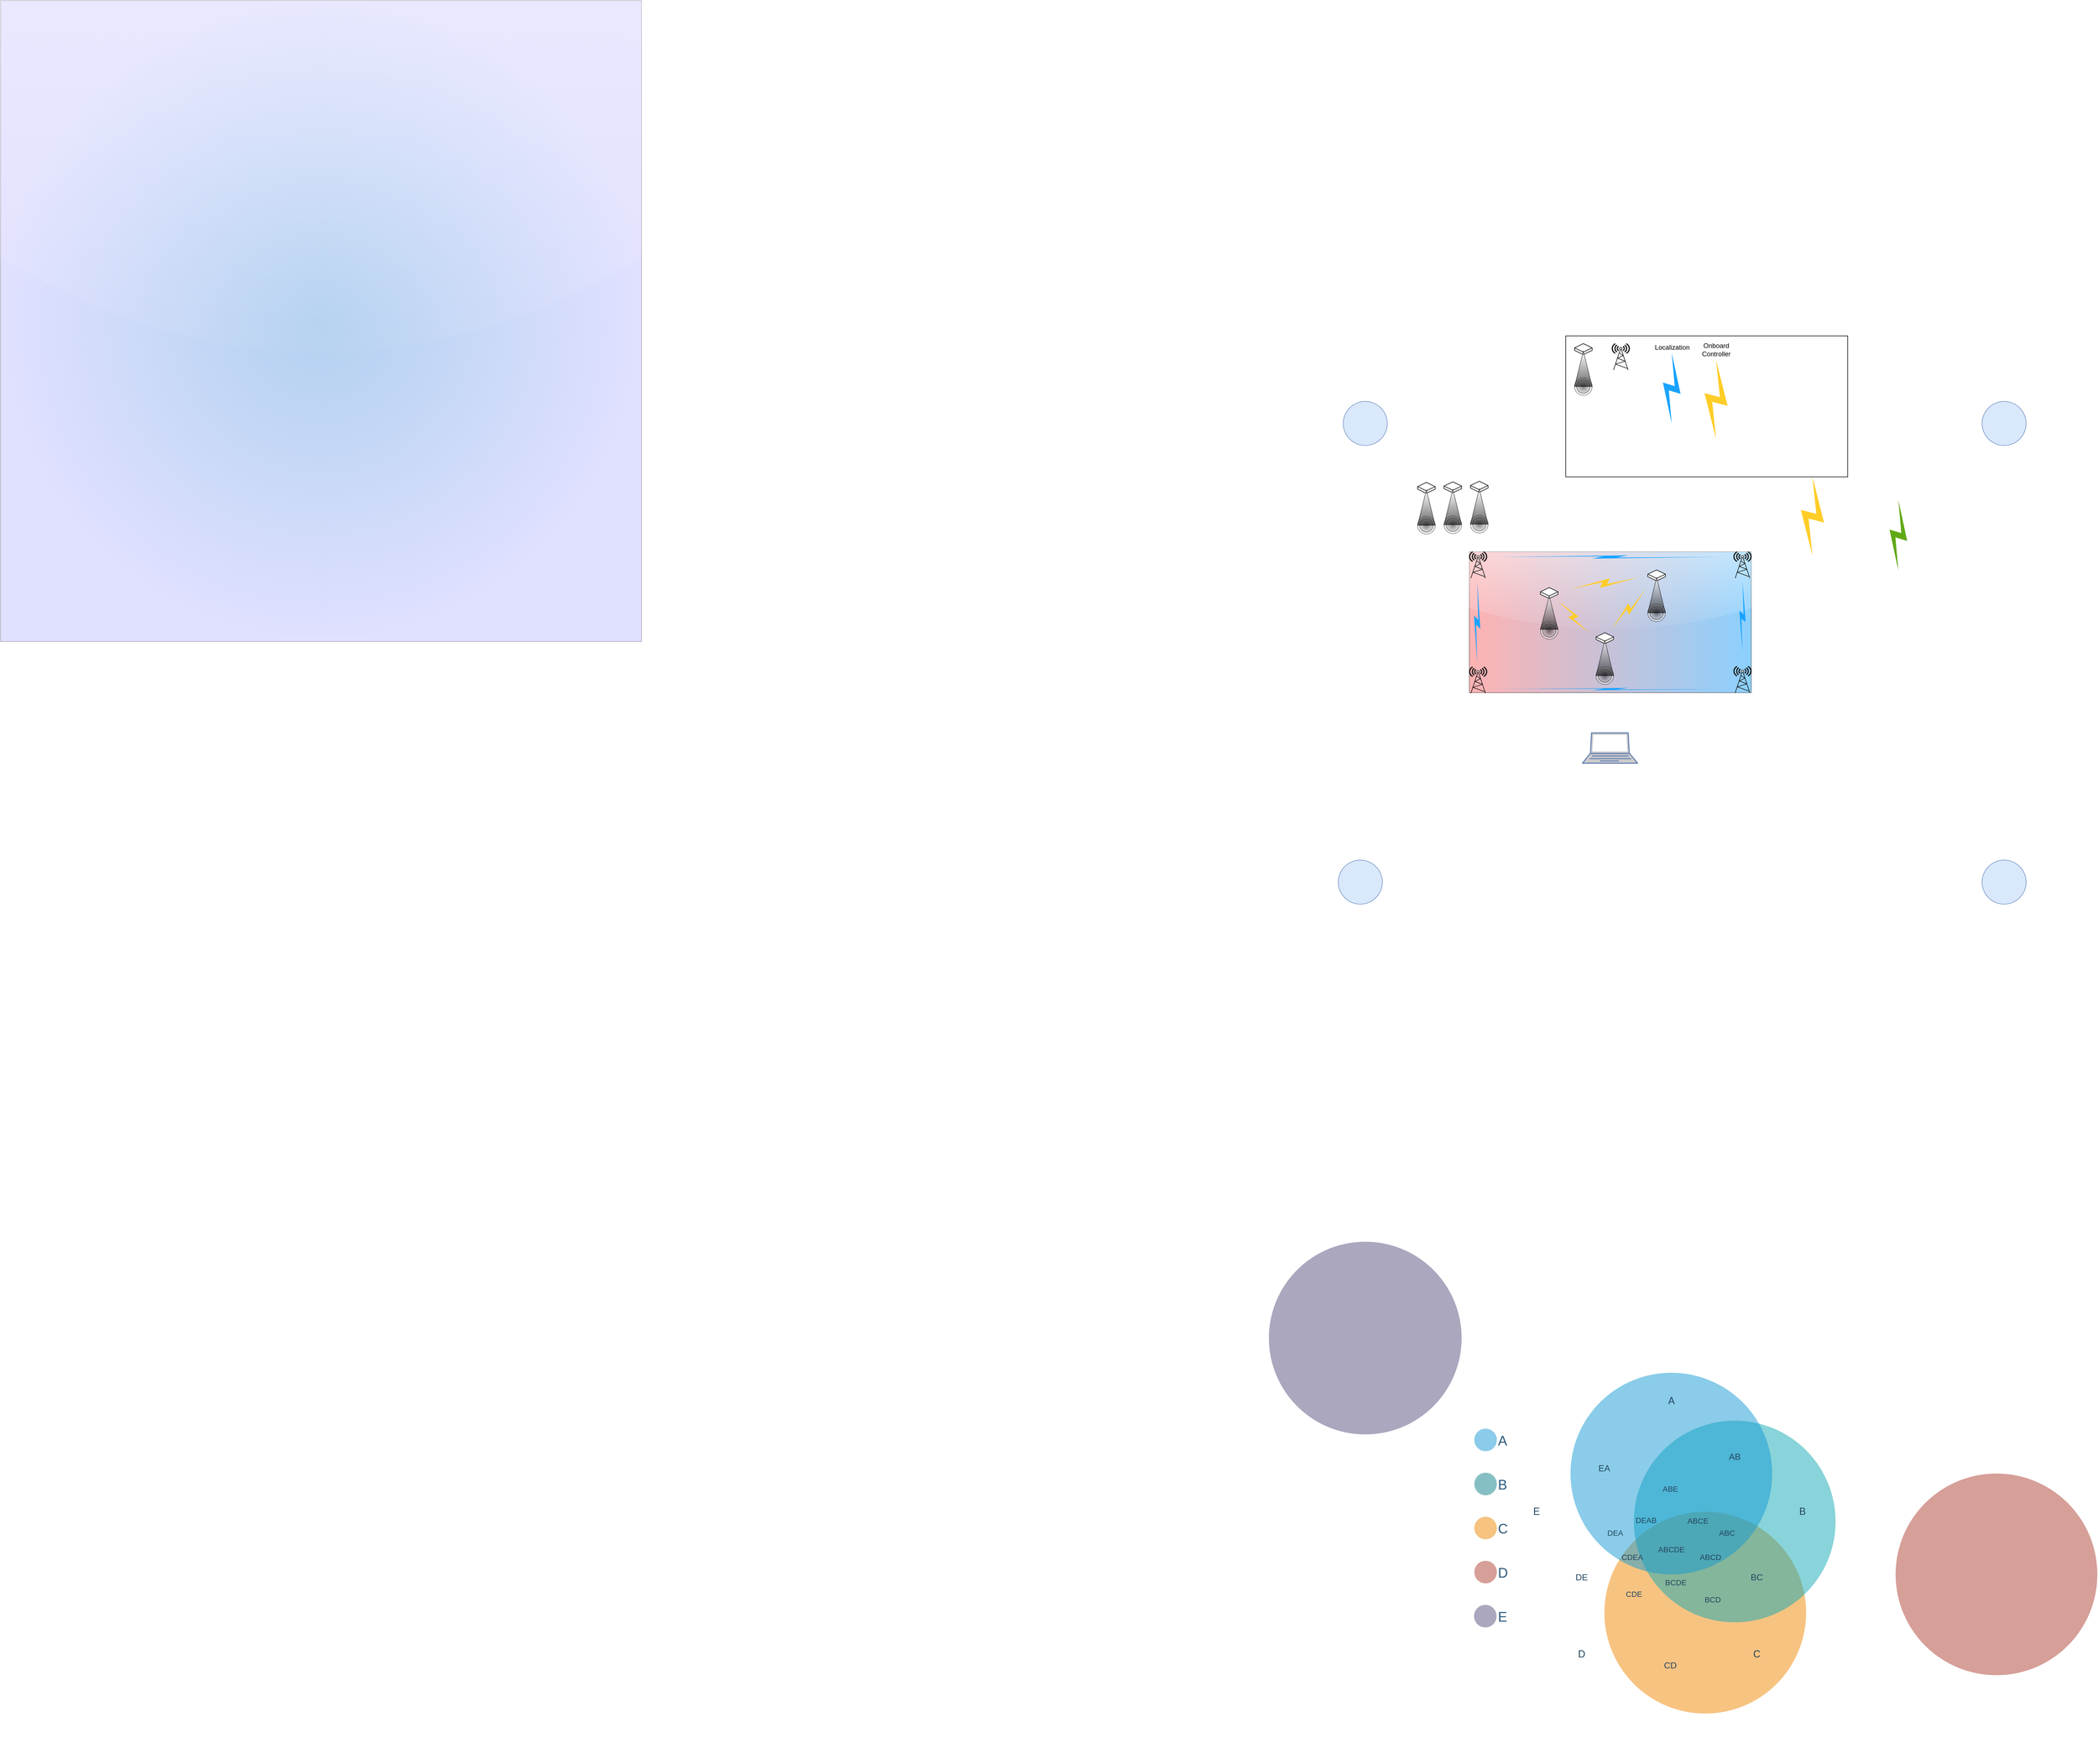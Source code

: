 <mxfile version="23.0.2" type="device">
  <diagram id="3228e29e-7158-1315-38df-8450db1d8a1d" name="Page-1">
    <mxGraphModel dx="4169" dy="2889" grid="1" gridSize="7" guides="1" tooltips="1" connect="1" arrows="1" fold="1" page="1" pageScale="1" pageWidth="1169" pageHeight="827" background="none" math="0" shadow="0">
      <root>
        <mxCell id="0" />
        <mxCell id="1" parent="0" />
        <mxCell id="9ZIgte_eGP6Cs3WeKvQb-21779" value="" style="rounded=0;whiteSpace=wrap;html=1;glass=0;gradientDirection=east;strokeColor=#000000;fillColor=#FFFFFF;" vertex="1" parent="1">
          <mxGeometry x="371" y="-1813" width="512" height="256" as="geometry" />
        </mxCell>
        <mxCell id="9ZIgte_eGP6Cs3WeKvQb-21724" value="" style="ellipse;shape=doubleEllipse;whiteSpace=wrap;html=1;gradientColor=#FFFFFF;gradientDirection=radial;fillColor=#000000;opacity=50;" vertex="1" parent="1">
          <mxGeometry x="102" y="-1485" width="32" height="32" as="geometry" />
        </mxCell>
        <mxCell id="9ZIgte_eGP6Cs3WeKvQb-21686" value="&lt;p style=&quot;line-height: 120%;&quot;&gt;&lt;br&gt;&lt;/p&gt;" style="whiteSpace=wrap;html=1;aspect=fixed;gradientColor=#9999FF;gradientDirection=radial;fillColor=#0066CC;shadow=0;glass=1;rounded=0;opacity=30;" vertex="1" parent="1">
          <mxGeometry x="-2471" y="-2422" width="1164" height="1164" as="geometry" />
        </mxCell>
        <mxCell id="21653" value="A" style="ellipse;whiteSpace=wrap;html=1;aspect=fixed;rounded=1;shadow=0;glass=0;labelBackgroundColor=none;strokeColor=none;strokeWidth=2;fillColor=#1699D3;gradientColor=none;fontFamily=Helvetica;fontSize=25;fontColor=#2F5B7C;align=left;opacity=50;labelPosition=right;verticalLabelPosition=middle;verticalAlign=middle;" parent="1" vertex="1">
          <mxGeometry x="205" y="171.5" width="41" height="41" as="geometry" />
        </mxCell>
        <mxCell id="21654" value="B" style="ellipse;whiteSpace=wrap;html=1;aspect=fixed;rounded=1;shadow=0;glass=0;labelBackgroundColor=none;strokeColor=none;strokeWidth=2;fillColor=#0E8088;gradientColor=none;fontFamily=Helvetica;fontSize=25;fontColor=#2F5B7C;align=left;opacity=50;labelPosition=right;verticalLabelPosition=middle;verticalAlign=middle;" parent="1" vertex="1">
          <mxGeometry x="205" y="251.5" width="41" height="41" as="geometry" />
        </mxCell>
        <mxCell id="21655" value="E" style="ellipse;whiteSpace=wrap;html=1;aspect=fixed;rounded=1;shadow=0;glass=0;labelBackgroundColor=none;strokeColor=none;strokeWidth=2;fillColor=#56517E;gradientColor=none;fontFamily=Helvetica;fontSize=25;fontColor=#2F5B7C;align=left;opacity=50;labelPosition=right;verticalLabelPosition=middle;verticalAlign=middle;" parent="1" vertex="1">
          <mxGeometry x="204.5" y="491.5" width="41" height="41" as="geometry" />
        </mxCell>
        <mxCell id="21656" value="C" style="ellipse;whiteSpace=wrap;html=1;aspect=fixed;rounded=1;shadow=0;glass=0;labelBackgroundColor=none;strokeColor=none;strokeWidth=2;fillColor=#F08705;gradientColor=none;fontFamily=Helvetica;fontSize=25;fontColor=#2F5B7C;align=left;opacity=50;labelPosition=right;verticalLabelPosition=middle;verticalAlign=middle;" parent="1" vertex="1">
          <mxGeometry x="205" y="331.5" width="41" height="41" as="geometry" />
        </mxCell>
        <mxCell id="21657" value="D" style="ellipse;whiteSpace=wrap;html=1;aspect=fixed;rounded=1;shadow=0;glass=0;labelBackgroundColor=none;strokeColor=none;strokeWidth=2;fillColor=#AE4132;gradientColor=none;fontFamily=Helvetica;fontSize=25;fontColor=#2F5B7C;align=left;opacity=50;labelPosition=right;verticalLabelPosition=middle;verticalAlign=middle;" parent="1" vertex="1">
          <mxGeometry x="205" y="411.5" width="41" height="41" as="geometry" />
        </mxCell>
        <mxCell id="21658" value="" style="group" parent="1" vertex="1" connectable="0">
          <mxGeometry x="270" y="70" width="679.281" height="709.286" as="geometry" />
        </mxCell>
        <mxCell id="21659" value="" style="ellipse;whiteSpace=wrap;html=1;aspect=fixed;rounded=1;shadow=0;glass=0;labelBackgroundColor=#FFFFFF;strokeColor=none;strokeWidth=2;fillColor=#F08705;gradientColor=none;fontFamily=Helvetica;fontSize=25;fontColor=#2F5B7C;align=left;opacity=50;" parent="21658" vertex="1">
          <mxGeometry x="171.218" y="252.55" width="366.286" height="366.286" as="geometry" />
        </mxCell>
        <mxCell id="21660" value="" style="ellipse;whiteSpace=wrap;html=1;aspect=fixed;rounded=1;shadow=0;glass=0;labelBackgroundColor=#FFFFFF;strokeColor=none;strokeWidth=2;fillColor=#12AAB5;gradientColor=none;fontFamily=Helvetica;fontSize=25;fontColor=#2F5B7C;align=left;opacity=50;" parent="21658" vertex="1">
          <mxGeometry x="224.714" y="86.978" width="366.286" height="366.286" as="geometry" />
        </mxCell>
        <mxCell id="21661" value="" style="ellipse;whiteSpace=wrap;html=1;aspect=fixed;rounded=1;shadow=0;glass=0;labelBackgroundColor=#FFFFFF;strokeColor=none;strokeWidth=2;fillColor=#1699D3;gradientColor=none;fontFamily=Helvetica;fontSize=25;fontColor=#2F5B7C;align=left;opacity=50;" parent="21658" vertex="1">
          <mxGeometry x="109.646" width="366.286" height="366.286" as="geometry" />
        </mxCell>
        <mxCell id="21664" value="C" style="text;html=1;strokeColor=none;fillColor=none;align=center;verticalAlign=middle;whiteSpace=wrap;rounded=0;shadow=1;labelBackgroundColor=none;fontSize=18;fontColor=#23445D;" parent="21658" vertex="1">
          <mxGeometry x="428" y="501" width="40" height="20" as="geometry" />
        </mxCell>
        <mxCell id="21665" value="ABCE" style="text;html=1;strokeColor=none;fillColor=none;align=center;verticalAlign=middle;whiteSpace=wrap;rounded=0;shadow=1;labelBackgroundColor=none;fontSize=14;fontColor=#23445D;" parent="21658" vertex="1">
          <mxGeometry x="321" y="259" width="40" height="20" as="geometry" />
        </mxCell>
        <mxCell id="21666" value="ABCD" style="text;html=1;strokeColor=none;fillColor=none;align=center;verticalAlign=middle;whiteSpace=wrap;rounded=0;shadow=1;labelBackgroundColor=none;fontSize=14;fontColor=#23445D;" parent="21658" vertex="1">
          <mxGeometry x="344" y="325" width="40" height="20" as="geometry" />
        </mxCell>
        <mxCell id="21667" value="DEAB" style="text;html=1;strokeColor=none;fillColor=none;align=center;verticalAlign=middle;whiteSpace=wrap;rounded=0;shadow=1;labelBackgroundColor=none;fontSize=14;fontColor=#23445D;" parent="21658" vertex="1">
          <mxGeometry x="227" y="258" width="40" height="20" as="geometry" />
        </mxCell>
        <mxCell id="21668" value="A" style="text;html=1;strokeColor=none;fillColor=none;align=center;verticalAlign=middle;whiteSpace=wrap;rounded=0;shadow=1;labelBackgroundColor=none;fontSize=18;fontColor=#23445D;" parent="21658" vertex="1">
          <mxGeometry x="273" y="41" width="40" height="20" as="geometry" />
        </mxCell>
        <mxCell id="21669" value="B" style="text;html=1;strokeColor=none;fillColor=none;align=center;verticalAlign=middle;whiteSpace=wrap;rounded=0;shadow=1;labelBackgroundColor=none;fontSize=18;fontColor=#23445D;" parent="21658" vertex="1">
          <mxGeometry x="511" y="241.5" width="40" height="20" as="geometry" />
        </mxCell>
        <mxCell id="21670" value="D" style="text;html=1;strokeColor=none;fillColor=none;align=center;verticalAlign=middle;whiteSpace=wrap;rounded=0;shadow=1;labelBackgroundColor=none;fontSize=18;fontColor=#23445D;" parent="21658" vertex="1">
          <mxGeometry x="109.5" y="501" width="40" height="20" as="geometry" />
        </mxCell>
        <mxCell id="21671" value="E" style="text;html=1;strokeColor=none;fillColor=none;align=center;verticalAlign=middle;whiteSpace=wrap;rounded=0;shadow=1;labelBackgroundColor=none;fontSize=18;fontColor=#23445D;" parent="21658" vertex="1">
          <mxGeometry x="28" y="241.5" width="40" height="20" as="geometry" />
        </mxCell>
        <mxCell id="21672" value="AB" style="text;html=1;strokeColor=none;fillColor=none;align=center;verticalAlign=middle;whiteSpace=wrap;rounded=0;shadow=1;labelBackgroundColor=none;fontSize=16;fontColor=#23445D;" parent="21658" vertex="1">
          <mxGeometry x="388" y="142" width="40" height="20" as="geometry" />
        </mxCell>
        <mxCell id="21673" value="BC" style="text;html=1;strokeColor=none;fillColor=none;align=center;verticalAlign=middle;whiteSpace=wrap;rounded=0;shadow=1;labelBackgroundColor=none;fontSize=16;fontColor=#23445D;" parent="21658" vertex="1">
          <mxGeometry x="428" y="361" width="40" height="20" as="geometry" />
        </mxCell>
        <mxCell id="21674" value="CD" style="text;html=1;strokeColor=none;fillColor=none;align=center;verticalAlign=middle;whiteSpace=wrap;rounded=0;shadow=1;labelBackgroundColor=none;fontSize=16;fontColor=#23445D;" parent="21658" vertex="1">
          <mxGeometry x="271" y="521" width="40" height="20" as="geometry" />
        </mxCell>
        <mxCell id="21675" value="DE" style="text;html=1;strokeColor=none;fillColor=none;align=center;verticalAlign=middle;whiteSpace=wrap;rounded=0;shadow=1;labelBackgroundColor=none;fontSize=16;fontColor=#23445D;" parent="21658" vertex="1">
          <mxGeometry x="110" y="361" width="40" height="20" as="geometry" />
        </mxCell>
        <mxCell id="21676" value="EA" style="text;html=1;strokeColor=none;fillColor=none;align=center;verticalAlign=middle;whiteSpace=wrap;rounded=0;shadow=1;labelBackgroundColor=none;fontSize=16;fontColor=#23445D;" parent="21658" vertex="1">
          <mxGeometry x="151" y="163" width="40" height="20" as="geometry" />
        </mxCell>
        <mxCell id="21677" value="ABE" style="text;html=1;strokeColor=none;fillColor=none;align=center;verticalAlign=middle;whiteSpace=wrap;rounded=0;shadow=1;labelBackgroundColor=none;fontSize=14;fontColor=#23445D;" parent="21658" vertex="1">
          <mxGeometry x="271" y="201" width="40" height="20" as="geometry" />
        </mxCell>
        <mxCell id="21678" value="ABC" style="text;html=1;strokeColor=none;fillColor=none;align=center;verticalAlign=middle;whiteSpace=wrap;rounded=0;shadow=1;labelBackgroundColor=none;fontSize=14;fontColor=#23445D;" parent="21658" vertex="1">
          <mxGeometry x="374" y="281" width="40" height="20" as="geometry" />
        </mxCell>
        <mxCell id="21679" value="BCD" style="text;html=1;strokeColor=none;fillColor=none;align=center;verticalAlign=middle;whiteSpace=wrap;rounded=0;shadow=1;labelBackgroundColor=none;fontSize=14;fontColor=#23445D;" parent="21658" vertex="1">
          <mxGeometry x="348" y="402" width="40" height="20" as="geometry" />
        </mxCell>
        <mxCell id="21680" value="CDE" style="text;html=1;strokeColor=none;fillColor=none;align=center;verticalAlign=middle;whiteSpace=wrap;rounded=0;shadow=1;labelBackgroundColor=none;fontSize=14;fontColor=#23445D;" parent="21658" vertex="1">
          <mxGeometry x="205" y="392" width="40" height="20" as="geometry" />
        </mxCell>
        <mxCell id="21681" value="DEA" style="text;html=1;strokeColor=none;fillColor=none;align=center;verticalAlign=middle;whiteSpace=wrap;rounded=0;shadow=1;labelBackgroundColor=none;fontSize=14;fontColor=#23445D;" parent="21658" vertex="1">
          <mxGeometry x="171" y="281" width="40" height="20" as="geometry" />
        </mxCell>
        <mxCell id="21682" value="BCDE" style="text;html=1;strokeColor=none;fillColor=none;align=center;verticalAlign=middle;whiteSpace=wrap;rounded=0;shadow=1;labelBackgroundColor=none;fontSize=14;fontColor=#23445D;" parent="21658" vertex="1">
          <mxGeometry x="281" y="371" width="40" height="20" as="geometry" />
        </mxCell>
        <mxCell id="21683" value="CDEA" style="text;html=1;strokeColor=none;fillColor=none;align=center;verticalAlign=middle;whiteSpace=wrap;rounded=0;shadow=1;labelBackgroundColor=none;fontSize=14;fontColor=#23445D;" parent="21658" vertex="1">
          <mxGeometry x="202" y="325" width="40" height="20" as="geometry" />
        </mxCell>
        <mxCell id="21684" value="ABCDE" style="text;html=1;strokeColor=none;fillColor=none;align=center;verticalAlign=middle;whiteSpace=wrap;rounded=0;shadow=1;labelBackgroundColor=none;fontSize=14;fontColor=#23445D;" parent="21658" vertex="1">
          <mxGeometry x="273" y="311" width="40" height="20" as="geometry" />
        </mxCell>
        <mxCell id="21663" value="" style="ellipse;whiteSpace=wrap;html=1;aspect=fixed;rounded=1;shadow=0;glass=0;labelBackgroundColor=#FFFFFF;strokeColor=none;strokeWidth=2;fillColor=#AE4132;gradientColor=none;fontFamily=Helvetica;fontSize=25;fontColor=#2F5B7C;align=left;opacity=50;" parent="1" vertex="1">
          <mxGeometry x="970.005" y="253.0" width="366.286" height="366.286" as="geometry" />
        </mxCell>
        <mxCell id="21662" value="" style="ellipse;whiteSpace=wrap;html=1;aspect=fixed;rounded=1;shadow=0;glass=0;labelBackgroundColor=#FFFFFF;strokeColor=none;strokeWidth=2;fillColor=#56517E;gradientColor=none;fontFamily=Helvetica;fontSize=25;fontColor=#2F5B7C;align=left;opacity=50;rotation=0;" parent="1" vertex="1">
          <mxGeometry x="-168" y="-168" width="350" height="350" as="geometry" />
        </mxCell>
        <mxCell id="9ZIgte_eGP6Cs3WeKvQb-21687" value="" style="rounded=0;whiteSpace=wrap;html=1;glass=1;gradientColor=#19A3FF;fillColor=#FF6666;gradientDirection=east;opacity=50;" vertex="1" parent="1">
          <mxGeometry x="196" y="-1421" width="512" height="256" as="geometry" />
        </mxCell>
        <mxCell id="9ZIgte_eGP6Cs3WeKvQb-21692" value="" style="ellipse;whiteSpace=wrap;html=1;aspect=fixed;fillColor=#dae8fc;strokeColor=#6c8ebf;" vertex="1" parent="1">
          <mxGeometry x="1127" y="-1694" width="80" height="80" as="geometry" />
        </mxCell>
        <mxCell id="9ZIgte_eGP6Cs3WeKvQb-21693" value="" style="ellipse;whiteSpace=wrap;html=1;aspect=fixed;fillColor=#dae8fc;strokeColor=#6c8ebf;" vertex="1" parent="1">
          <mxGeometry x="-33" y="-1694" width="80" height="80" as="geometry" />
        </mxCell>
        <mxCell id="9ZIgte_eGP6Cs3WeKvQb-21694" value="" style="ellipse;whiteSpace=wrap;html=1;aspect=fixed;fillColor=#dae8fc;strokeColor=#6c8ebf;" vertex="1" parent="1">
          <mxGeometry x="-42" y="-861" width="80" height="80" as="geometry" />
        </mxCell>
        <mxCell id="9ZIgte_eGP6Cs3WeKvQb-21695" value="" style="ellipse;whiteSpace=wrap;html=1;aspect=fixed;fillColor=#dae8fc;strokeColor=#6c8ebf;" vertex="1" parent="1">
          <mxGeometry x="1127" y="-861" width="80" height="80" as="geometry" />
        </mxCell>
        <mxCell id="9ZIgte_eGP6Cs3WeKvQb-21707" value="" style="html=1;whiteSpace=wrap;shape=isoCube2;backgroundOutline=1;isoAngle=15;gradientDirection=south;" vertex="1" parent="1">
          <mxGeometry x="102" y="-1547" width="32" height="20" as="geometry" />
        </mxCell>
        <mxCell id="9ZIgte_eGP6Cs3WeKvQb-21731" value="" style="triangle;whiteSpace=wrap;html=1;rotation=-90;gradientColor=default;gradientDirection=west;fillColor=default;opacity=60;" vertex="1" parent="1">
          <mxGeometry x="86" y="-1517" width="64" height="32" as="geometry" />
        </mxCell>
        <mxCell id="9ZIgte_eGP6Cs3WeKvQb-21741" value="" style="ellipse;shape=doubleEllipse;whiteSpace=wrap;html=1;gradientColor=#FFFFFF;gradientDirection=radial;fillColor=#000000;opacity=50;" vertex="1" parent="1">
          <mxGeometry x="150" y="-1486" width="32" height="32" as="geometry" />
        </mxCell>
        <mxCell id="9ZIgte_eGP6Cs3WeKvQb-21742" value="" style="html=1;whiteSpace=wrap;shape=isoCube2;backgroundOutline=1;isoAngle=15;gradientDirection=south;" vertex="1" parent="1">
          <mxGeometry x="150" y="-1548" width="32" height="20" as="geometry" />
        </mxCell>
        <mxCell id="9ZIgte_eGP6Cs3WeKvQb-21743" value="" style="triangle;whiteSpace=wrap;html=1;rotation=-90;gradientColor=default;gradientDirection=west;fillColor=default;opacity=60;" vertex="1" parent="1">
          <mxGeometry x="134" y="-1518" width="64" height="32" as="geometry" />
        </mxCell>
        <mxCell id="9ZIgte_eGP6Cs3WeKvQb-21747" value="" style="ellipse;shape=doubleEllipse;whiteSpace=wrap;html=1;gradientColor=#FFFFFF;gradientDirection=radial;fillColor=#000000;opacity=50;" vertex="1" parent="1">
          <mxGeometry x="198" y="-1487" width="32" height="32" as="geometry" />
        </mxCell>
        <mxCell id="9ZIgte_eGP6Cs3WeKvQb-21748" value="" style="html=1;whiteSpace=wrap;shape=isoCube2;backgroundOutline=1;isoAngle=15;gradientDirection=south;" vertex="1" parent="1">
          <mxGeometry x="198" y="-1549" width="32" height="20" as="geometry" />
        </mxCell>
        <mxCell id="9ZIgte_eGP6Cs3WeKvQb-21749" value="" style="triangle;whiteSpace=wrap;html=1;rotation=-90;gradientColor=default;gradientDirection=west;fillColor=default;opacity=60;" vertex="1" parent="1">
          <mxGeometry x="182" y="-1519" width="64" height="32" as="geometry" />
        </mxCell>
        <mxCell id="9ZIgte_eGP6Cs3WeKvQb-21750" value="" style="ellipse;shape=doubleEllipse;whiteSpace=wrap;html=1;gradientColor=#FFFFFF;gradientDirection=radial;fillColor=#000000;opacity=50;" vertex="1" parent="1">
          <mxGeometry x="387" y="-1737" width="32" height="32" as="geometry" />
        </mxCell>
        <mxCell id="9ZIgte_eGP6Cs3WeKvQb-21751" value="" style="html=1;whiteSpace=wrap;shape=isoCube2;backgroundOutline=1;isoAngle=15;gradientDirection=south;" vertex="1" parent="1">
          <mxGeometry x="387" y="-1799" width="32" height="20" as="geometry" />
        </mxCell>
        <mxCell id="9ZIgte_eGP6Cs3WeKvQb-21752" value="" style="triangle;whiteSpace=wrap;html=1;rotation=-90;gradientColor=default;gradientDirection=west;fillColor=default;opacity=60;" vertex="1" parent="1">
          <mxGeometry x="371" y="-1769" width="64" height="32" as="geometry" />
        </mxCell>
        <mxCell id="9ZIgte_eGP6Cs3WeKvQb-21759" value="" style="ellipse;shape=doubleEllipse;whiteSpace=wrap;html=1;gradientColor=#FFFFFF;gradientDirection=radial;fillColor=#000000;opacity=50;" vertex="1" parent="1">
          <mxGeometry x="426" y="-1212" width="32" height="32" as="geometry" />
        </mxCell>
        <mxCell id="9ZIgte_eGP6Cs3WeKvQb-21760" value="" style="html=1;whiteSpace=wrap;shape=isoCube2;backgroundOutline=1;isoAngle=15;gradientDirection=south;" vertex="1" parent="1">
          <mxGeometry x="426" y="-1274" width="32" height="20" as="geometry" />
        </mxCell>
        <mxCell id="9ZIgte_eGP6Cs3WeKvQb-21761" value="" style="triangle;whiteSpace=wrap;html=1;rotation=-90;gradientColor=default;gradientDirection=west;fillColor=default;opacity=60;" vertex="1" parent="1">
          <mxGeometry x="410" y="-1244" width="64" height="32" as="geometry" />
        </mxCell>
        <mxCell id="9ZIgte_eGP6Cs3WeKvQb-21762" value="" style="ellipse;shape=doubleEllipse;whiteSpace=wrap;html=1;gradientColor=#FFFFFF;gradientDirection=radial;fillColor=#000000;opacity=50;" vertex="1" parent="1">
          <mxGeometry x="520" y="-1326" width="32" height="32" as="geometry" />
        </mxCell>
        <mxCell id="9ZIgte_eGP6Cs3WeKvQb-21763" value="" style="html=1;whiteSpace=wrap;shape=isoCube2;backgroundOutline=1;isoAngle=15;gradientDirection=south;" vertex="1" parent="1">
          <mxGeometry x="520" y="-1388" width="32" height="20" as="geometry" />
        </mxCell>
        <mxCell id="9ZIgte_eGP6Cs3WeKvQb-21764" value="" style="triangle;whiteSpace=wrap;html=1;rotation=-90;gradientColor=default;gradientDirection=west;fillColor=default;opacity=60;" vertex="1" parent="1">
          <mxGeometry x="504" y="-1358" width="64" height="32" as="geometry" />
        </mxCell>
        <mxCell id="9ZIgte_eGP6Cs3WeKvQb-21765" value="" style="ellipse;shape=doubleEllipse;whiteSpace=wrap;html=1;gradientColor=#FFFFFF;gradientDirection=radial;fillColor=#000000;opacity=50;" vertex="1" parent="1">
          <mxGeometry x="325" y="-1294" width="32" height="32" as="geometry" />
        </mxCell>
        <mxCell id="9ZIgte_eGP6Cs3WeKvQb-21766" value="" style="html=1;whiteSpace=wrap;shape=isoCube2;backgroundOutline=1;isoAngle=15;gradientDirection=south;" vertex="1" parent="1">
          <mxGeometry x="325" y="-1356" width="32" height="20" as="geometry" />
        </mxCell>
        <mxCell id="9ZIgte_eGP6Cs3WeKvQb-21767" value="" style="triangle;whiteSpace=wrap;html=1;rotation=-90;gradientColor=default;gradientDirection=west;fillColor=default;opacity=60;" vertex="1" parent="1">
          <mxGeometry x="311" y="-1326" width="60" height="32" as="geometry" />
        </mxCell>
        <mxCell id="9ZIgte_eGP6Cs3WeKvQb-21774" value="" style="verticalAlign=top;verticalLabelPosition=bottom;labelPosition=center;align=center;html=1;outlineConnect=0;gradientDirection=north;strokeWidth=2;shape=mxgraph.networks.radio_tower;" vertex="1" parent="1">
          <mxGeometry x="196" y="-1421" width="32" height="48" as="geometry" />
        </mxCell>
        <mxCell id="9ZIgte_eGP6Cs3WeKvQb-21775" value="" style="verticalAlign=top;verticalLabelPosition=bottom;labelPosition=center;align=center;html=1;outlineConnect=0;gradientDirection=north;strokeWidth=2;shape=mxgraph.networks.radio_tower;" vertex="1" parent="1">
          <mxGeometry x="455" y="-1799" width="32" height="48" as="geometry" />
        </mxCell>
        <mxCell id="9ZIgte_eGP6Cs3WeKvQb-21777" value="" style="verticalAlign=top;verticalLabelPosition=bottom;labelPosition=center;align=center;html=1;outlineConnect=0;gradientDirection=north;strokeWidth=2;shape=mxgraph.networks.radio_tower;" vertex="1" parent="1">
          <mxGeometry x="196" y="-1212" width="32" height="48" as="geometry" />
        </mxCell>
        <mxCell id="9ZIgte_eGP6Cs3WeKvQb-21778" value="" style="verticalAlign=top;verticalLabelPosition=bottom;labelPosition=center;align=center;html=1;outlineConnect=0;gradientDirection=north;strokeWidth=2;shape=mxgraph.networks.radio_tower;" vertex="1" parent="1">
          <mxGeometry x="676" y="-1213" width="32" height="48" as="geometry" />
        </mxCell>
        <mxCell id="9ZIgte_eGP6Cs3WeKvQb-21782" value="" style="verticalAlign=top;verticalLabelPosition=bottom;labelPosition=center;align=center;html=1;outlineConnect=0;gradientDirection=north;strokeWidth=2;shape=mxgraph.networks.comm_link;fillColor=#FFCD28;strokeColor=none;gradientColor=none;rotation=80;" vertex="1" parent="1">
          <mxGeometry x="435" y="-1428" width="14" height="128" as="geometry" />
        </mxCell>
        <mxCell id="9ZIgte_eGP6Cs3WeKvQb-21783" value="" style="verticalAlign=top;verticalLabelPosition=bottom;labelPosition=center;align=center;html=1;outlineConnect=0;gradientDirection=north;strokeWidth=2;shape=mxgraph.networks.comm_link;fillColor=#60a917;strokeColor=none;fontColor=#ffffff;" vertex="1" parent="1">
          <mxGeometry x="959" y="-1515" width="32" height="128" as="geometry" />
        </mxCell>
        <mxCell id="9ZIgte_eGP6Cs3WeKvQb-21785" value="" style="verticalAlign=top;verticalLabelPosition=bottom;labelPosition=center;align=center;html=1;outlineConnect=0;gradientDirection=north;strokeWidth=2;shape=mxgraph.networks.radio_tower;" vertex="1" parent="1">
          <mxGeometry x="676" y="-1421" width="32" height="48" as="geometry" />
        </mxCell>
        <mxCell id="9ZIgte_eGP6Cs3WeKvQb-21786" value="Localization" style="text;html=1;align=center;verticalAlign=middle;resizable=0;points=[];autosize=1;strokeColor=none;fillColor=none;" vertex="1" parent="1">
          <mxGeometry x="522" y="-1810" width="84" height="35" as="geometry" />
        </mxCell>
        <mxCell id="9ZIgte_eGP6Cs3WeKvQb-21787" value="" style="verticalAlign=top;verticalLabelPosition=bottom;labelPosition=center;align=center;html=1;outlineConnect=0;gradientDirection=north;strokeWidth=2;shape=mxgraph.networks.comm_link;fillColor=#19A3FF;strokeColor=none;" vertex="1" parent="1">
          <mxGeometry x="547.5" y="-1782" width="32" height="128" as="geometry" />
        </mxCell>
        <mxCell id="9ZIgte_eGP6Cs3WeKvQb-21788" value="Onboard&lt;br&gt;Controller" style="text;html=1;align=center;verticalAlign=middle;resizable=0;points=[];autosize=1;strokeColor=none;fillColor=none;" vertex="1" parent="1">
          <mxGeometry x="609" y="-1812.5" width="70" height="49" as="geometry" />
        </mxCell>
        <mxCell id="9ZIgte_eGP6Cs3WeKvQb-21791" value="" style="verticalAlign=top;verticalLabelPosition=bottom;labelPosition=center;align=center;html=1;outlineConnect=0;gradientDirection=north;strokeWidth=2;shape=mxgraph.networks.comm_link;fillColor=#FFCD28;strokeColor=none;gradientColor=none;rotation=135;" vertex="1" parent="1">
          <mxGeometry x="378" y="-1344" width="14" height="82" as="geometry" />
        </mxCell>
        <mxCell id="9ZIgte_eGP6Cs3WeKvQb-21793" value="" style="verticalAlign=top;verticalLabelPosition=bottom;labelPosition=center;align=center;html=1;outlineConnect=0;gradientDirection=north;strokeWidth=2;shape=mxgraph.networks.comm_link;fillColor=#FFCD28;strokeColor=none;gradientColor=none;rotation=40;" vertex="1" parent="1">
          <mxGeometry x="478.5" y="-1365" width="14" height="96" as="geometry" />
        </mxCell>
        <mxCell id="9ZIgte_eGP6Cs3WeKvQb-21794" value="" style="verticalAlign=top;verticalLabelPosition=bottom;labelPosition=center;align=center;html=1;outlineConnect=0;gradientDirection=north;strokeWidth=2;shape=mxgraph.networks.comm_link;fillColor=#FFCD28;strokeColor=none;gradientColor=none;rotation=0;" vertex="1" parent="1">
          <mxGeometry x="798" y="-1557" width="42" height="143" as="geometry" />
        </mxCell>
        <mxCell id="9ZIgte_eGP6Cs3WeKvQb-21795" value="" style="verticalAlign=top;verticalLabelPosition=bottom;labelPosition=center;align=center;html=1;outlineConnect=0;gradientDirection=north;strokeWidth=2;shape=mxgraph.networks.comm_link;fillColor=#FFCD28;strokeColor=none;gradientColor=none;rotation=0;" vertex="1" parent="1">
          <mxGeometry x="623" y="-1769" width="42" height="143" as="geometry" />
        </mxCell>
        <mxCell id="9ZIgte_eGP6Cs3WeKvQb-21796" value="" style="verticalAlign=top;verticalLabelPosition=bottom;labelPosition=center;align=center;html=1;outlineConnect=0;gradientDirection=north;strokeWidth=2;shape=mxgraph.networks.comm_link;fillColor=#19A3FF;strokeColor=none;rotation=90;" vertex="1" parent="1">
          <mxGeometry x="448.38" y="-1614" width="6" height="405" as="geometry" />
        </mxCell>
        <mxCell id="9ZIgte_eGP6Cs3WeKvQb-21797" value="" style="verticalAlign=top;verticalLabelPosition=bottom;labelPosition=center;align=center;html=1;outlineConnect=0;gradientDirection=north;strokeWidth=2;shape=mxgraph.networks.comm_link;fillColor=#19A3FF;strokeColor=none;rotation=90;" vertex="1" parent="1">
          <mxGeometry x="450.13" y="-1374.12" width="4.25" height="405" as="geometry" />
        </mxCell>
        <mxCell id="9ZIgte_eGP6Cs3WeKvQb-21798" value="" style="verticalAlign=top;verticalLabelPosition=bottom;labelPosition=center;align=center;html=1;outlineConnect=0;gradientDirection=north;strokeWidth=2;shape=mxgraph.networks.comm_link;fillColor=#19A3FF;strokeColor=none;rotation=0;" vertex="1" parent="1">
          <mxGeometry x="204.5" y="-1367.75" width="11.5" height="149.5" as="geometry" />
        </mxCell>
        <mxCell id="9ZIgte_eGP6Cs3WeKvQb-21799" value="" style="verticalAlign=top;verticalLabelPosition=bottom;labelPosition=center;align=center;html=1;outlineConnect=0;gradientDirection=north;strokeWidth=2;shape=mxgraph.networks.comm_link;fillColor=#19A3FF;strokeColor=none;rotation=0;" vertex="1" parent="1">
          <mxGeometry x="686.25" y="-1368" width="11.5" height="129" as="geometry" />
        </mxCell>
        <mxCell id="9ZIgte_eGP6Cs3WeKvQb-21800" value="" style="fontColor=#0066CC;verticalAlign=top;verticalLabelPosition=bottom;labelPosition=center;align=center;html=1;outlineConnect=0;fillColor=#CCCCCC;strokeColor=#6881B3;gradientColor=none;gradientDirection=north;strokeWidth=2;shape=mxgraph.networks.laptop;" vertex="1" parent="1">
          <mxGeometry x="401.38" y="-1092" width="100" height="55" as="geometry" />
        </mxCell>
      </root>
    </mxGraphModel>
  </diagram>
</mxfile>
